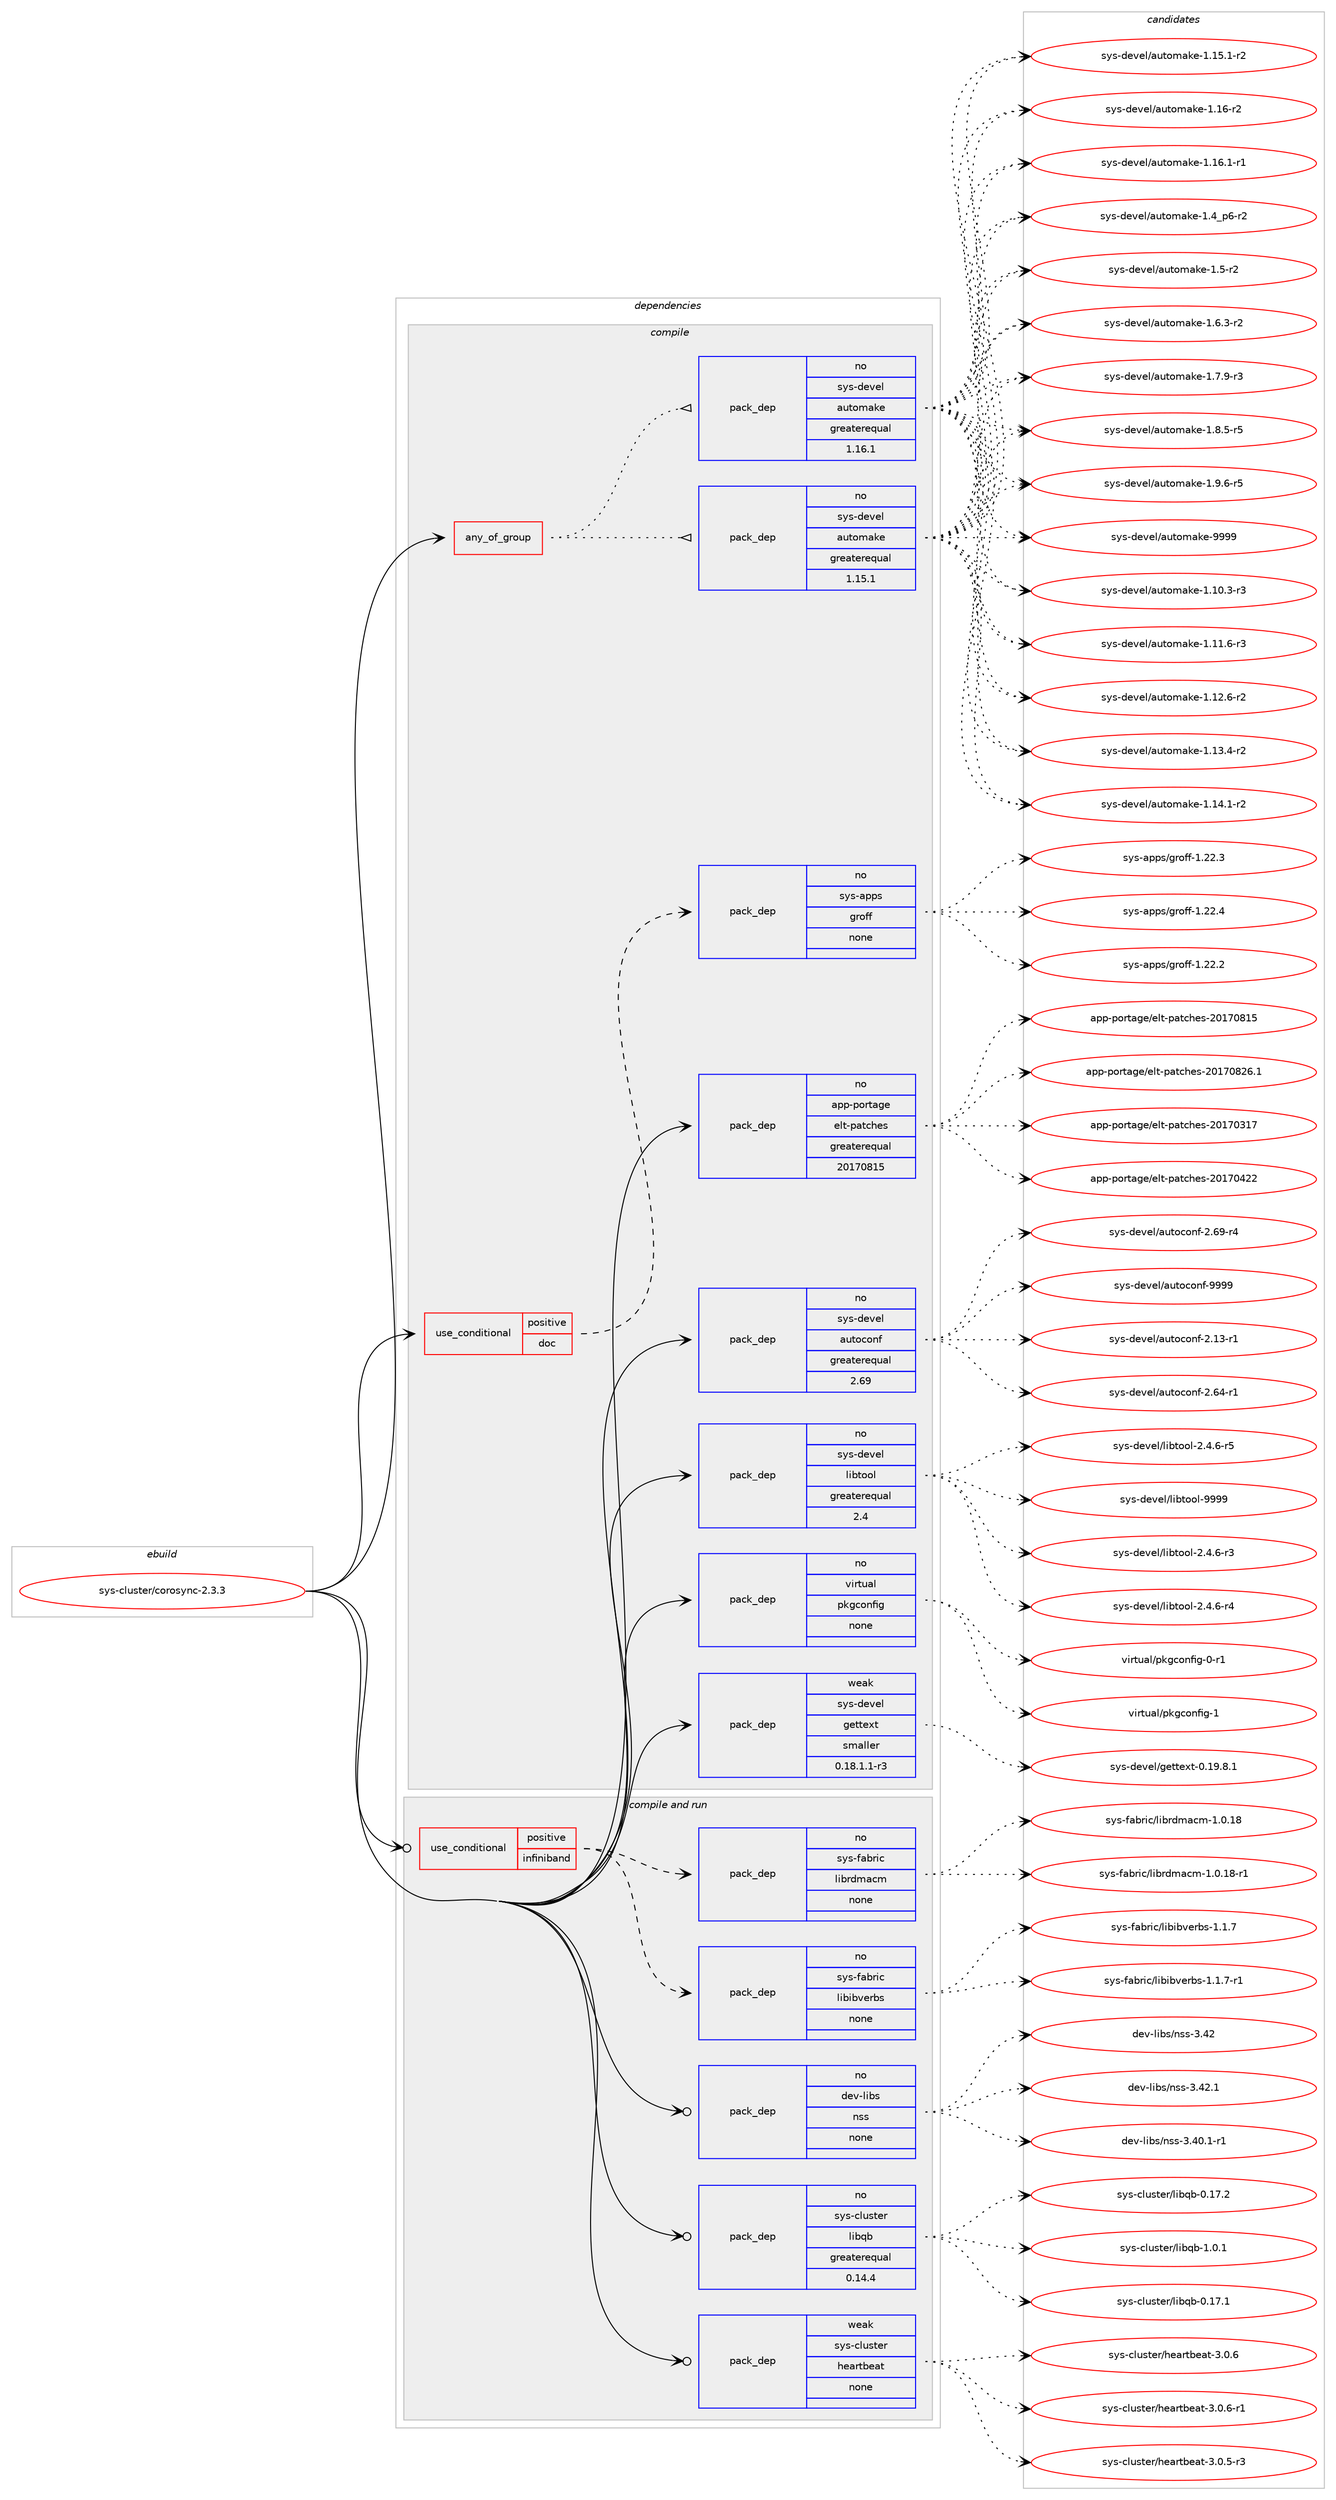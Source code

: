 digraph prolog {

# *************
# Graph options
# *************

newrank=true;
concentrate=true;
compound=true;
graph [rankdir=LR,fontname=Helvetica,fontsize=10,ranksep=1.5];#, ranksep=2.5, nodesep=0.2];
edge  [arrowhead=vee];
node  [fontname=Helvetica,fontsize=10];

# **********
# The ebuild
# **********

subgraph cluster_leftcol {
color=gray;
rank=same;
label=<<i>ebuild</i>>;
id [label="sys-cluster/corosync-2.3.3", color=red, width=4, href="../sys-cluster/corosync-2.3.3.svg"];
}

# ****************
# The dependencies
# ****************

subgraph cluster_midcol {
color=gray;
label=<<i>dependencies</i>>;
subgraph cluster_compile {
fillcolor="#eeeeee";
style=filled;
label=<<i>compile</i>>;
subgraph any27328 {
dependency1721800 [label=<<TABLE BORDER="0" CELLBORDER="1" CELLSPACING="0" CELLPADDING="4"><TR><TD CELLPADDING="10">any_of_group</TD></TR></TABLE>>, shape=none, color=red];subgraph pack1234997 {
dependency1721801 [label=<<TABLE BORDER="0" CELLBORDER="1" CELLSPACING="0" CELLPADDING="4" WIDTH="220"><TR><TD ROWSPAN="6" CELLPADDING="30">pack_dep</TD></TR><TR><TD WIDTH="110">no</TD></TR><TR><TD>sys-devel</TD></TR><TR><TD>automake</TD></TR><TR><TD>greaterequal</TD></TR><TR><TD>1.16.1</TD></TR></TABLE>>, shape=none, color=blue];
}
dependency1721800:e -> dependency1721801:w [weight=20,style="dotted",arrowhead="oinv"];
subgraph pack1234998 {
dependency1721802 [label=<<TABLE BORDER="0" CELLBORDER="1" CELLSPACING="0" CELLPADDING="4" WIDTH="220"><TR><TD ROWSPAN="6" CELLPADDING="30">pack_dep</TD></TR><TR><TD WIDTH="110">no</TD></TR><TR><TD>sys-devel</TD></TR><TR><TD>automake</TD></TR><TR><TD>greaterequal</TD></TR><TR><TD>1.15.1</TD></TR></TABLE>>, shape=none, color=blue];
}
dependency1721800:e -> dependency1721802:w [weight=20,style="dotted",arrowhead="oinv"];
}
id:e -> dependency1721800:w [weight=20,style="solid",arrowhead="vee"];
subgraph cond458587 {
dependency1721803 [label=<<TABLE BORDER="0" CELLBORDER="1" CELLSPACING="0" CELLPADDING="4"><TR><TD ROWSPAN="3" CELLPADDING="10">use_conditional</TD></TR><TR><TD>positive</TD></TR><TR><TD>doc</TD></TR></TABLE>>, shape=none, color=red];
subgraph pack1234999 {
dependency1721804 [label=<<TABLE BORDER="0" CELLBORDER="1" CELLSPACING="0" CELLPADDING="4" WIDTH="220"><TR><TD ROWSPAN="6" CELLPADDING="30">pack_dep</TD></TR><TR><TD WIDTH="110">no</TD></TR><TR><TD>sys-apps</TD></TR><TR><TD>groff</TD></TR><TR><TD>none</TD></TR><TR><TD></TD></TR></TABLE>>, shape=none, color=blue];
}
dependency1721803:e -> dependency1721804:w [weight=20,style="dashed",arrowhead="vee"];
}
id:e -> dependency1721803:w [weight=20,style="solid",arrowhead="vee"];
subgraph pack1235000 {
dependency1721805 [label=<<TABLE BORDER="0" CELLBORDER="1" CELLSPACING="0" CELLPADDING="4" WIDTH="220"><TR><TD ROWSPAN="6" CELLPADDING="30">pack_dep</TD></TR><TR><TD WIDTH="110">no</TD></TR><TR><TD>app-portage</TD></TR><TR><TD>elt-patches</TD></TR><TR><TD>greaterequal</TD></TR><TR><TD>20170815</TD></TR></TABLE>>, shape=none, color=blue];
}
id:e -> dependency1721805:w [weight=20,style="solid",arrowhead="vee"];
subgraph pack1235001 {
dependency1721806 [label=<<TABLE BORDER="0" CELLBORDER="1" CELLSPACING="0" CELLPADDING="4" WIDTH="220"><TR><TD ROWSPAN="6" CELLPADDING="30">pack_dep</TD></TR><TR><TD WIDTH="110">no</TD></TR><TR><TD>sys-devel</TD></TR><TR><TD>autoconf</TD></TR><TR><TD>greaterequal</TD></TR><TR><TD>2.69</TD></TR></TABLE>>, shape=none, color=blue];
}
id:e -> dependency1721806:w [weight=20,style="solid",arrowhead="vee"];
subgraph pack1235002 {
dependency1721807 [label=<<TABLE BORDER="0" CELLBORDER="1" CELLSPACING="0" CELLPADDING="4" WIDTH="220"><TR><TD ROWSPAN="6" CELLPADDING="30">pack_dep</TD></TR><TR><TD WIDTH="110">no</TD></TR><TR><TD>sys-devel</TD></TR><TR><TD>libtool</TD></TR><TR><TD>greaterequal</TD></TR><TR><TD>2.4</TD></TR></TABLE>>, shape=none, color=blue];
}
id:e -> dependency1721807:w [weight=20,style="solid",arrowhead="vee"];
subgraph pack1235003 {
dependency1721808 [label=<<TABLE BORDER="0" CELLBORDER="1" CELLSPACING="0" CELLPADDING="4" WIDTH="220"><TR><TD ROWSPAN="6" CELLPADDING="30">pack_dep</TD></TR><TR><TD WIDTH="110">no</TD></TR><TR><TD>virtual</TD></TR><TR><TD>pkgconfig</TD></TR><TR><TD>none</TD></TR><TR><TD></TD></TR></TABLE>>, shape=none, color=blue];
}
id:e -> dependency1721808:w [weight=20,style="solid",arrowhead="vee"];
subgraph pack1235004 {
dependency1721809 [label=<<TABLE BORDER="0" CELLBORDER="1" CELLSPACING="0" CELLPADDING="4" WIDTH="220"><TR><TD ROWSPAN="6" CELLPADDING="30">pack_dep</TD></TR><TR><TD WIDTH="110">weak</TD></TR><TR><TD>sys-devel</TD></TR><TR><TD>gettext</TD></TR><TR><TD>smaller</TD></TR><TR><TD>0.18.1.1-r3</TD></TR></TABLE>>, shape=none, color=blue];
}
id:e -> dependency1721809:w [weight=20,style="solid",arrowhead="vee"];
}
subgraph cluster_compileandrun {
fillcolor="#eeeeee";
style=filled;
label=<<i>compile and run</i>>;
subgraph cond458588 {
dependency1721810 [label=<<TABLE BORDER="0" CELLBORDER="1" CELLSPACING="0" CELLPADDING="4"><TR><TD ROWSPAN="3" CELLPADDING="10">use_conditional</TD></TR><TR><TD>positive</TD></TR><TR><TD>infiniband</TD></TR></TABLE>>, shape=none, color=red];
subgraph pack1235005 {
dependency1721811 [label=<<TABLE BORDER="0" CELLBORDER="1" CELLSPACING="0" CELLPADDING="4" WIDTH="220"><TR><TD ROWSPAN="6" CELLPADDING="30">pack_dep</TD></TR><TR><TD WIDTH="110">no</TD></TR><TR><TD>sys-fabric</TD></TR><TR><TD>libibverbs</TD></TR><TR><TD>none</TD></TR><TR><TD></TD></TR></TABLE>>, shape=none, color=blue];
}
dependency1721810:e -> dependency1721811:w [weight=20,style="dashed",arrowhead="vee"];
subgraph pack1235006 {
dependency1721812 [label=<<TABLE BORDER="0" CELLBORDER="1" CELLSPACING="0" CELLPADDING="4" WIDTH="220"><TR><TD ROWSPAN="6" CELLPADDING="30">pack_dep</TD></TR><TR><TD WIDTH="110">no</TD></TR><TR><TD>sys-fabric</TD></TR><TR><TD>librdmacm</TD></TR><TR><TD>none</TD></TR><TR><TD></TD></TR></TABLE>>, shape=none, color=blue];
}
dependency1721810:e -> dependency1721812:w [weight=20,style="dashed",arrowhead="vee"];
}
id:e -> dependency1721810:w [weight=20,style="solid",arrowhead="odotvee"];
subgraph pack1235007 {
dependency1721813 [label=<<TABLE BORDER="0" CELLBORDER="1" CELLSPACING="0" CELLPADDING="4" WIDTH="220"><TR><TD ROWSPAN="6" CELLPADDING="30">pack_dep</TD></TR><TR><TD WIDTH="110">no</TD></TR><TR><TD>dev-libs</TD></TR><TR><TD>nss</TD></TR><TR><TD>none</TD></TR><TR><TD></TD></TR></TABLE>>, shape=none, color=blue];
}
id:e -> dependency1721813:w [weight=20,style="solid",arrowhead="odotvee"];
subgraph pack1235008 {
dependency1721814 [label=<<TABLE BORDER="0" CELLBORDER="1" CELLSPACING="0" CELLPADDING="4" WIDTH="220"><TR><TD ROWSPAN="6" CELLPADDING="30">pack_dep</TD></TR><TR><TD WIDTH="110">no</TD></TR><TR><TD>sys-cluster</TD></TR><TR><TD>libqb</TD></TR><TR><TD>greaterequal</TD></TR><TR><TD>0.14.4</TD></TR></TABLE>>, shape=none, color=blue];
}
id:e -> dependency1721814:w [weight=20,style="solid",arrowhead="odotvee"];
subgraph pack1235009 {
dependency1721815 [label=<<TABLE BORDER="0" CELLBORDER="1" CELLSPACING="0" CELLPADDING="4" WIDTH="220"><TR><TD ROWSPAN="6" CELLPADDING="30">pack_dep</TD></TR><TR><TD WIDTH="110">weak</TD></TR><TR><TD>sys-cluster</TD></TR><TR><TD>heartbeat</TD></TR><TR><TD>none</TD></TR><TR><TD></TD></TR></TABLE>>, shape=none, color=blue];
}
id:e -> dependency1721815:w [weight=20,style="solid",arrowhead="odotvee"];
}
subgraph cluster_run {
fillcolor="#eeeeee";
style=filled;
label=<<i>run</i>>;
}
}

# **************
# The candidates
# **************

subgraph cluster_choices {
rank=same;
color=gray;
label=<<i>candidates</i>>;

subgraph choice1234997 {
color=black;
nodesep=1;
choice11512111545100101118101108479711711611110997107101454946494846514511451 [label="sys-devel/automake-1.10.3-r3", color=red, width=4,href="../sys-devel/automake-1.10.3-r3.svg"];
choice11512111545100101118101108479711711611110997107101454946494946544511451 [label="sys-devel/automake-1.11.6-r3", color=red, width=4,href="../sys-devel/automake-1.11.6-r3.svg"];
choice11512111545100101118101108479711711611110997107101454946495046544511450 [label="sys-devel/automake-1.12.6-r2", color=red, width=4,href="../sys-devel/automake-1.12.6-r2.svg"];
choice11512111545100101118101108479711711611110997107101454946495146524511450 [label="sys-devel/automake-1.13.4-r2", color=red, width=4,href="../sys-devel/automake-1.13.4-r2.svg"];
choice11512111545100101118101108479711711611110997107101454946495246494511450 [label="sys-devel/automake-1.14.1-r2", color=red, width=4,href="../sys-devel/automake-1.14.1-r2.svg"];
choice11512111545100101118101108479711711611110997107101454946495346494511450 [label="sys-devel/automake-1.15.1-r2", color=red, width=4,href="../sys-devel/automake-1.15.1-r2.svg"];
choice1151211154510010111810110847971171161111099710710145494649544511450 [label="sys-devel/automake-1.16-r2", color=red, width=4,href="../sys-devel/automake-1.16-r2.svg"];
choice11512111545100101118101108479711711611110997107101454946495446494511449 [label="sys-devel/automake-1.16.1-r1", color=red, width=4,href="../sys-devel/automake-1.16.1-r1.svg"];
choice115121115451001011181011084797117116111109971071014549465295112544511450 [label="sys-devel/automake-1.4_p6-r2", color=red, width=4,href="../sys-devel/automake-1.4_p6-r2.svg"];
choice11512111545100101118101108479711711611110997107101454946534511450 [label="sys-devel/automake-1.5-r2", color=red, width=4,href="../sys-devel/automake-1.5-r2.svg"];
choice115121115451001011181011084797117116111109971071014549465446514511450 [label="sys-devel/automake-1.6.3-r2", color=red, width=4,href="../sys-devel/automake-1.6.3-r2.svg"];
choice115121115451001011181011084797117116111109971071014549465546574511451 [label="sys-devel/automake-1.7.9-r3", color=red, width=4,href="../sys-devel/automake-1.7.9-r3.svg"];
choice115121115451001011181011084797117116111109971071014549465646534511453 [label="sys-devel/automake-1.8.5-r5", color=red, width=4,href="../sys-devel/automake-1.8.5-r5.svg"];
choice115121115451001011181011084797117116111109971071014549465746544511453 [label="sys-devel/automake-1.9.6-r5", color=red, width=4,href="../sys-devel/automake-1.9.6-r5.svg"];
choice115121115451001011181011084797117116111109971071014557575757 [label="sys-devel/automake-9999", color=red, width=4,href="../sys-devel/automake-9999.svg"];
dependency1721801:e -> choice11512111545100101118101108479711711611110997107101454946494846514511451:w [style=dotted,weight="100"];
dependency1721801:e -> choice11512111545100101118101108479711711611110997107101454946494946544511451:w [style=dotted,weight="100"];
dependency1721801:e -> choice11512111545100101118101108479711711611110997107101454946495046544511450:w [style=dotted,weight="100"];
dependency1721801:e -> choice11512111545100101118101108479711711611110997107101454946495146524511450:w [style=dotted,weight="100"];
dependency1721801:e -> choice11512111545100101118101108479711711611110997107101454946495246494511450:w [style=dotted,weight="100"];
dependency1721801:e -> choice11512111545100101118101108479711711611110997107101454946495346494511450:w [style=dotted,weight="100"];
dependency1721801:e -> choice1151211154510010111810110847971171161111099710710145494649544511450:w [style=dotted,weight="100"];
dependency1721801:e -> choice11512111545100101118101108479711711611110997107101454946495446494511449:w [style=dotted,weight="100"];
dependency1721801:e -> choice115121115451001011181011084797117116111109971071014549465295112544511450:w [style=dotted,weight="100"];
dependency1721801:e -> choice11512111545100101118101108479711711611110997107101454946534511450:w [style=dotted,weight="100"];
dependency1721801:e -> choice115121115451001011181011084797117116111109971071014549465446514511450:w [style=dotted,weight="100"];
dependency1721801:e -> choice115121115451001011181011084797117116111109971071014549465546574511451:w [style=dotted,weight="100"];
dependency1721801:e -> choice115121115451001011181011084797117116111109971071014549465646534511453:w [style=dotted,weight="100"];
dependency1721801:e -> choice115121115451001011181011084797117116111109971071014549465746544511453:w [style=dotted,weight="100"];
dependency1721801:e -> choice115121115451001011181011084797117116111109971071014557575757:w [style=dotted,weight="100"];
}
subgraph choice1234998 {
color=black;
nodesep=1;
choice11512111545100101118101108479711711611110997107101454946494846514511451 [label="sys-devel/automake-1.10.3-r3", color=red, width=4,href="../sys-devel/automake-1.10.3-r3.svg"];
choice11512111545100101118101108479711711611110997107101454946494946544511451 [label="sys-devel/automake-1.11.6-r3", color=red, width=4,href="../sys-devel/automake-1.11.6-r3.svg"];
choice11512111545100101118101108479711711611110997107101454946495046544511450 [label="sys-devel/automake-1.12.6-r2", color=red, width=4,href="../sys-devel/automake-1.12.6-r2.svg"];
choice11512111545100101118101108479711711611110997107101454946495146524511450 [label="sys-devel/automake-1.13.4-r2", color=red, width=4,href="../sys-devel/automake-1.13.4-r2.svg"];
choice11512111545100101118101108479711711611110997107101454946495246494511450 [label="sys-devel/automake-1.14.1-r2", color=red, width=4,href="../sys-devel/automake-1.14.1-r2.svg"];
choice11512111545100101118101108479711711611110997107101454946495346494511450 [label="sys-devel/automake-1.15.1-r2", color=red, width=4,href="../sys-devel/automake-1.15.1-r2.svg"];
choice1151211154510010111810110847971171161111099710710145494649544511450 [label="sys-devel/automake-1.16-r2", color=red, width=4,href="../sys-devel/automake-1.16-r2.svg"];
choice11512111545100101118101108479711711611110997107101454946495446494511449 [label="sys-devel/automake-1.16.1-r1", color=red, width=4,href="../sys-devel/automake-1.16.1-r1.svg"];
choice115121115451001011181011084797117116111109971071014549465295112544511450 [label="sys-devel/automake-1.4_p6-r2", color=red, width=4,href="../sys-devel/automake-1.4_p6-r2.svg"];
choice11512111545100101118101108479711711611110997107101454946534511450 [label="sys-devel/automake-1.5-r2", color=red, width=4,href="../sys-devel/automake-1.5-r2.svg"];
choice115121115451001011181011084797117116111109971071014549465446514511450 [label="sys-devel/automake-1.6.3-r2", color=red, width=4,href="../sys-devel/automake-1.6.3-r2.svg"];
choice115121115451001011181011084797117116111109971071014549465546574511451 [label="sys-devel/automake-1.7.9-r3", color=red, width=4,href="../sys-devel/automake-1.7.9-r3.svg"];
choice115121115451001011181011084797117116111109971071014549465646534511453 [label="sys-devel/automake-1.8.5-r5", color=red, width=4,href="../sys-devel/automake-1.8.5-r5.svg"];
choice115121115451001011181011084797117116111109971071014549465746544511453 [label="sys-devel/automake-1.9.6-r5", color=red, width=4,href="../sys-devel/automake-1.9.6-r5.svg"];
choice115121115451001011181011084797117116111109971071014557575757 [label="sys-devel/automake-9999", color=red, width=4,href="../sys-devel/automake-9999.svg"];
dependency1721802:e -> choice11512111545100101118101108479711711611110997107101454946494846514511451:w [style=dotted,weight="100"];
dependency1721802:e -> choice11512111545100101118101108479711711611110997107101454946494946544511451:w [style=dotted,weight="100"];
dependency1721802:e -> choice11512111545100101118101108479711711611110997107101454946495046544511450:w [style=dotted,weight="100"];
dependency1721802:e -> choice11512111545100101118101108479711711611110997107101454946495146524511450:w [style=dotted,weight="100"];
dependency1721802:e -> choice11512111545100101118101108479711711611110997107101454946495246494511450:w [style=dotted,weight="100"];
dependency1721802:e -> choice11512111545100101118101108479711711611110997107101454946495346494511450:w [style=dotted,weight="100"];
dependency1721802:e -> choice1151211154510010111810110847971171161111099710710145494649544511450:w [style=dotted,weight="100"];
dependency1721802:e -> choice11512111545100101118101108479711711611110997107101454946495446494511449:w [style=dotted,weight="100"];
dependency1721802:e -> choice115121115451001011181011084797117116111109971071014549465295112544511450:w [style=dotted,weight="100"];
dependency1721802:e -> choice11512111545100101118101108479711711611110997107101454946534511450:w [style=dotted,weight="100"];
dependency1721802:e -> choice115121115451001011181011084797117116111109971071014549465446514511450:w [style=dotted,weight="100"];
dependency1721802:e -> choice115121115451001011181011084797117116111109971071014549465546574511451:w [style=dotted,weight="100"];
dependency1721802:e -> choice115121115451001011181011084797117116111109971071014549465646534511453:w [style=dotted,weight="100"];
dependency1721802:e -> choice115121115451001011181011084797117116111109971071014549465746544511453:w [style=dotted,weight="100"];
dependency1721802:e -> choice115121115451001011181011084797117116111109971071014557575757:w [style=dotted,weight="100"];
}
subgraph choice1234999 {
color=black;
nodesep=1;
choice11512111545971121121154710311411110210245494650504650 [label="sys-apps/groff-1.22.2", color=red, width=4,href="../sys-apps/groff-1.22.2.svg"];
choice11512111545971121121154710311411110210245494650504651 [label="sys-apps/groff-1.22.3", color=red, width=4,href="../sys-apps/groff-1.22.3.svg"];
choice11512111545971121121154710311411110210245494650504652 [label="sys-apps/groff-1.22.4", color=red, width=4,href="../sys-apps/groff-1.22.4.svg"];
dependency1721804:e -> choice11512111545971121121154710311411110210245494650504650:w [style=dotted,weight="100"];
dependency1721804:e -> choice11512111545971121121154710311411110210245494650504651:w [style=dotted,weight="100"];
dependency1721804:e -> choice11512111545971121121154710311411110210245494650504652:w [style=dotted,weight="100"];
}
subgraph choice1235000 {
color=black;
nodesep=1;
choice97112112451121111141169710310147101108116451129711699104101115455048495548514955 [label="app-portage/elt-patches-20170317", color=red, width=4,href="../app-portage/elt-patches-20170317.svg"];
choice97112112451121111141169710310147101108116451129711699104101115455048495548525050 [label="app-portage/elt-patches-20170422", color=red, width=4,href="../app-portage/elt-patches-20170422.svg"];
choice97112112451121111141169710310147101108116451129711699104101115455048495548564953 [label="app-portage/elt-patches-20170815", color=red, width=4,href="../app-portage/elt-patches-20170815.svg"];
choice971121124511211111411697103101471011081164511297116991041011154550484955485650544649 [label="app-portage/elt-patches-20170826.1", color=red, width=4,href="../app-portage/elt-patches-20170826.1.svg"];
dependency1721805:e -> choice97112112451121111141169710310147101108116451129711699104101115455048495548514955:w [style=dotted,weight="100"];
dependency1721805:e -> choice97112112451121111141169710310147101108116451129711699104101115455048495548525050:w [style=dotted,weight="100"];
dependency1721805:e -> choice97112112451121111141169710310147101108116451129711699104101115455048495548564953:w [style=dotted,weight="100"];
dependency1721805:e -> choice971121124511211111411697103101471011081164511297116991041011154550484955485650544649:w [style=dotted,weight="100"];
}
subgraph choice1235001 {
color=black;
nodesep=1;
choice1151211154510010111810110847971171161119911111010245504649514511449 [label="sys-devel/autoconf-2.13-r1", color=red, width=4,href="../sys-devel/autoconf-2.13-r1.svg"];
choice1151211154510010111810110847971171161119911111010245504654524511449 [label="sys-devel/autoconf-2.64-r1", color=red, width=4,href="../sys-devel/autoconf-2.64-r1.svg"];
choice1151211154510010111810110847971171161119911111010245504654574511452 [label="sys-devel/autoconf-2.69-r4", color=red, width=4,href="../sys-devel/autoconf-2.69-r4.svg"];
choice115121115451001011181011084797117116111991111101024557575757 [label="sys-devel/autoconf-9999", color=red, width=4,href="../sys-devel/autoconf-9999.svg"];
dependency1721806:e -> choice1151211154510010111810110847971171161119911111010245504649514511449:w [style=dotted,weight="100"];
dependency1721806:e -> choice1151211154510010111810110847971171161119911111010245504654524511449:w [style=dotted,weight="100"];
dependency1721806:e -> choice1151211154510010111810110847971171161119911111010245504654574511452:w [style=dotted,weight="100"];
dependency1721806:e -> choice115121115451001011181011084797117116111991111101024557575757:w [style=dotted,weight="100"];
}
subgraph choice1235002 {
color=black;
nodesep=1;
choice1151211154510010111810110847108105981161111111084550465246544511451 [label="sys-devel/libtool-2.4.6-r3", color=red, width=4,href="../sys-devel/libtool-2.4.6-r3.svg"];
choice1151211154510010111810110847108105981161111111084550465246544511452 [label="sys-devel/libtool-2.4.6-r4", color=red, width=4,href="../sys-devel/libtool-2.4.6-r4.svg"];
choice1151211154510010111810110847108105981161111111084550465246544511453 [label="sys-devel/libtool-2.4.6-r5", color=red, width=4,href="../sys-devel/libtool-2.4.6-r5.svg"];
choice1151211154510010111810110847108105981161111111084557575757 [label="sys-devel/libtool-9999", color=red, width=4,href="../sys-devel/libtool-9999.svg"];
dependency1721807:e -> choice1151211154510010111810110847108105981161111111084550465246544511451:w [style=dotted,weight="100"];
dependency1721807:e -> choice1151211154510010111810110847108105981161111111084550465246544511452:w [style=dotted,weight="100"];
dependency1721807:e -> choice1151211154510010111810110847108105981161111111084550465246544511453:w [style=dotted,weight="100"];
dependency1721807:e -> choice1151211154510010111810110847108105981161111111084557575757:w [style=dotted,weight="100"];
}
subgraph choice1235003 {
color=black;
nodesep=1;
choice11810511411611797108471121071039911111010210510345484511449 [label="virtual/pkgconfig-0-r1", color=red, width=4,href="../virtual/pkgconfig-0-r1.svg"];
choice1181051141161179710847112107103991111101021051034549 [label="virtual/pkgconfig-1", color=red, width=4,href="../virtual/pkgconfig-1.svg"];
dependency1721808:e -> choice11810511411611797108471121071039911111010210510345484511449:w [style=dotted,weight="100"];
dependency1721808:e -> choice1181051141161179710847112107103991111101021051034549:w [style=dotted,weight="100"];
}
subgraph choice1235004 {
color=black;
nodesep=1;
choice1151211154510010111810110847103101116116101120116454846495746564649 [label="sys-devel/gettext-0.19.8.1", color=red, width=4,href="../sys-devel/gettext-0.19.8.1.svg"];
dependency1721809:e -> choice1151211154510010111810110847103101116116101120116454846495746564649:w [style=dotted,weight="100"];
}
subgraph choice1235005 {
color=black;
nodesep=1;
choice1151211154510297981141059947108105981059811810111498115454946494655 [label="sys-fabric/libibverbs-1.1.7", color=red, width=4,href="../sys-fabric/libibverbs-1.1.7.svg"];
choice11512111545102979811410599471081059810598118101114981154549464946554511449 [label="sys-fabric/libibverbs-1.1.7-r1", color=red, width=4,href="../sys-fabric/libibverbs-1.1.7-r1.svg"];
dependency1721811:e -> choice1151211154510297981141059947108105981059811810111498115454946494655:w [style=dotted,weight="100"];
dependency1721811:e -> choice11512111545102979811410599471081059810598118101114981154549464946554511449:w [style=dotted,weight="100"];
}
subgraph choice1235006 {
color=black;
nodesep=1;
choice115121115451029798114105994710810598114100109979910945494648464956 [label="sys-fabric/librdmacm-1.0.18", color=red, width=4,href="../sys-fabric/librdmacm-1.0.18.svg"];
choice1151211154510297981141059947108105981141001099799109454946484649564511449 [label="sys-fabric/librdmacm-1.0.18-r1", color=red, width=4,href="../sys-fabric/librdmacm-1.0.18-r1.svg"];
dependency1721812:e -> choice115121115451029798114105994710810598114100109979910945494648464956:w [style=dotted,weight="100"];
dependency1721812:e -> choice1151211154510297981141059947108105981141001099799109454946484649564511449:w [style=dotted,weight="100"];
}
subgraph choice1235007 {
color=black;
nodesep=1;
choice100101118451081059811547110115115455146524846494511449 [label="dev-libs/nss-3.40.1-r1", color=red, width=4,href="../dev-libs/nss-3.40.1-r1.svg"];
choice1001011184510810598115471101151154551465250 [label="dev-libs/nss-3.42", color=red, width=4,href="../dev-libs/nss-3.42.svg"];
choice10010111845108105981154711011511545514652504649 [label="dev-libs/nss-3.42.1", color=red, width=4,href="../dev-libs/nss-3.42.1.svg"];
dependency1721813:e -> choice100101118451081059811547110115115455146524846494511449:w [style=dotted,weight="100"];
dependency1721813:e -> choice1001011184510810598115471101151154551465250:w [style=dotted,weight="100"];
dependency1721813:e -> choice10010111845108105981154711011511545514652504649:w [style=dotted,weight="100"];
}
subgraph choice1235008 {
color=black;
nodesep=1;
choice115121115459910811711511610111447108105981139845484649554649 [label="sys-cluster/libqb-0.17.1", color=red, width=4,href="../sys-cluster/libqb-0.17.1.svg"];
choice115121115459910811711511610111447108105981139845484649554650 [label="sys-cluster/libqb-0.17.2", color=red, width=4,href="../sys-cluster/libqb-0.17.2.svg"];
choice1151211154599108117115116101114471081059811398454946484649 [label="sys-cluster/libqb-1.0.1", color=red, width=4,href="../sys-cluster/libqb-1.0.1.svg"];
dependency1721814:e -> choice115121115459910811711511610111447108105981139845484649554649:w [style=dotted,weight="100"];
dependency1721814:e -> choice115121115459910811711511610111447108105981139845484649554650:w [style=dotted,weight="100"];
dependency1721814:e -> choice1151211154599108117115116101114471081059811398454946484649:w [style=dotted,weight="100"];
}
subgraph choice1235009 {
color=black;
nodesep=1;
choice1151211154599108117115116101114471041019711411698101971164551464846534511451 [label="sys-cluster/heartbeat-3.0.5-r3", color=red, width=4,href="../sys-cluster/heartbeat-3.0.5-r3.svg"];
choice115121115459910811711511610111447104101971141169810197116455146484654 [label="sys-cluster/heartbeat-3.0.6", color=red, width=4,href="../sys-cluster/heartbeat-3.0.6.svg"];
choice1151211154599108117115116101114471041019711411698101971164551464846544511449 [label="sys-cluster/heartbeat-3.0.6-r1", color=red, width=4,href="../sys-cluster/heartbeat-3.0.6-r1.svg"];
dependency1721815:e -> choice1151211154599108117115116101114471041019711411698101971164551464846534511451:w [style=dotted,weight="100"];
dependency1721815:e -> choice115121115459910811711511610111447104101971141169810197116455146484654:w [style=dotted,weight="100"];
dependency1721815:e -> choice1151211154599108117115116101114471041019711411698101971164551464846544511449:w [style=dotted,weight="100"];
}
}

}
